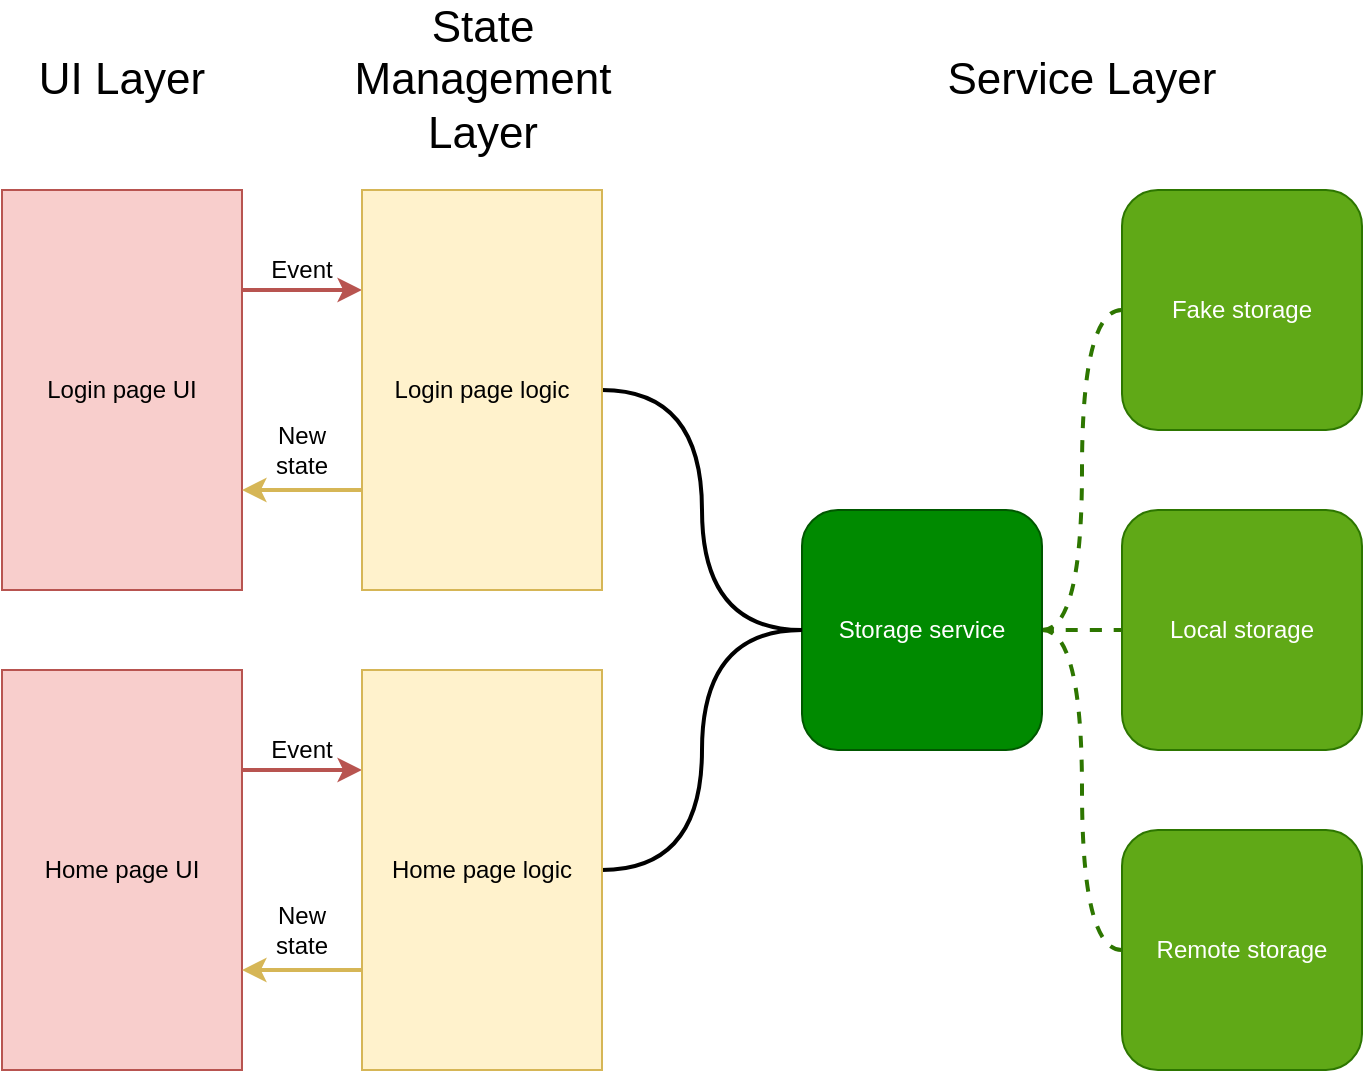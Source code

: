 <mxfile version="12.4.2" type="device" pages="1"><diagram id="nV9K6jm8_HHjvr_QIGD8" name="Page-1"><mxGraphModel dx="788" dy="1667" grid="1" gridSize="10" guides="1" tooltips="1" connect="1" arrows="1" fold="1" page="1" pageScale="1" pageWidth="850" pageHeight="1100" math="0" shadow="0"><root><mxCell id="0"/><mxCell id="1" parent="0"/><mxCell id="TuVj1vJCGJiNe7zjaon1-16" style="edgeStyle=orthogonalEdgeStyle;rounded=0;orthogonalLoop=1;jettySize=auto;html=1;exitX=1;exitY=0.25;exitDx=0;exitDy=0;entryX=0;entryY=0.25;entryDx=0;entryDy=0;fillColor=#f8cecc;strokeColor=#b85450;strokeWidth=2;" edge="1" parent="1" source="TuVj1vJCGJiNe7zjaon1-1" target="TuVj1vJCGJiNe7zjaon1-2"><mxGeometry relative="1" as="geometry"/></mxCell><mxCell id="TuVj1vJCGJiNe7zjaon1-1" value="Login page UI" style="rounded=0;whiteSpace=wrap;html=1;fillColor=#f8cecc;strokeColor=#b85450;" vertex="1" parent="1"><mxGeometry x="80" y="40" width="120" height="200" as="geometry"/></mxCell><mxCell id="TuVj1vJCGJiNe7zjaon1-17" style="edgeStyle=orthogonalEdgeStyle;rounded=0;orthogonalLoop=1;jettySize=auto;html=1;exitX=0;exitY=0.75;exitDx=0;exitDy=0;entryX=1;entryY=0.75;entryDx=0;entryDy=0;strokeWidth=2;fillColor=#fff2cc;strokeColor=#d6b656;" edge="1" parent="1" source="TuVj1vJCGJiNe7zjaon1-2" target="TuVj1vJCGJiNe7zjaon1-1"><mxGeometry relative="1" as="geometry"/></mxCell><mxCell id="TuVj1vJCGJiNe7zjaon1-26" style="edgeStyle=orthogonalEdgeStyle;rounded=0;orthogonalLoop=1;jettySize=auto;html=1;strokeWidth=2;curved=1;startArrow=none;startFill=0;endArrow=none;endFill=0;" edge="1" parent="1" source="TuVj1vJCGJiNe7zjaon1-2" target="TuVj1vJCGJiNe7zjaon1-9"><mxGeometry relative="1" as="geometry"/></mxCell><mxCell id="TuVj1vJCGJiNe7zjaon1-2" value="Login page logic" style="rounded=0;whiteSpace=wrap;html=1;fillColor=#fff2cc;strokeColor=#d6b656;" vertex="1" parent="1"><mxGeometry x="260" y="40" width="120" height="200" as="geometry"/></mxCell><mxCell id="TuVj1vJCGJiNe7zjaon1-28" style="edgeStyle=orthogonalEdgeStyle;curved=1;rounded=0;orthogonalLoop=1;jettySize=auto;html=1;entryX=0;entryY=0.5;entryDx=0;entryDy=0;startArrow=none;startFill=0;strokeWidth=2;endArrow=none;endFill=0;fillColor=#60a917;strokeColor=#2D7600;dashed=1;" edge="1" parent="1" source="TuVj1vJCGJiNe7zjaon1-9" target="TuVj1vJCGJiNe7zjaon1-12"><mxGeometry relative="1" as="geometry"/></mxCell><mxCell id="TuVj1vJCGJiNe7zjaon1-29" style="edgeStyle=orthogonalEdgeStyle;curved=1;rounded=0;orthogonalLoop=1;jettySize=auto;html=1;entryX=0;entryY=0.5;entryDx=0;entryDy=0;dashed=1;startArrow=none;startFill=0;endArrow=none;endFill=0;strokeWidth=2;fillColor=#60a917;strokeColor=#2D7600;" edge="1" parent="1" source="TuVj1vJCGJiNe7zjaon1-9" target="TuVj1vJCGJiNe7zjaon1-11"><mxGeometry relative="1" as="geometry"/></mxCell><mxCell id="TuVj1vJCGJiNe7zjaon1-30" style="edgeStyle=orthogonalEdgeStyle;curved=1;rounded=0;orthogonalLoop=1;jettySize=auto;html=1;entryX=0;entryY=0.5;entryDx=0;entryDy=0;dashed=1;startArrow=none;startFill=0;endArrow=none;endFill=0;strokeWidth=2;fillColor=#60a917;strokeColor=#2D7600;" edge="1" parent="1" source="TuVj1vJCGJiNe7zjaon1-9" target="TuVj1vJCGJiNe7zjaon1-10"><mxGeometry relative="1" as="geometry"/></mxCell><mxCell id="TuVj1vJCGJiNe7zjaon1-9" value="Storage service" style="rounded=1;whiteSpace=wrap;html=1;fillColor=#008a00;strokeColor=#005700;fontColor=#ffffff;" vertex="1" parent="1"><mxGeometry x="480" y="200" width="120" height="120" as="geometry"/></mxCell><mxCell id="TuVj1vJCGJiNe7zjaon1-10" value="Remote storage" style="rounded=1;whiteSpace=wrap;html=1;fillColor=#60a917;strokeColor=#2D7600;fontColor=#ffffff;" vertex="1" parent="1"><mxGeometry x="640" y="360" width="120" height="120" as="geometry"/></mxCell><mxCell id="TuVj1vJCGJiNe7zjaon1-11" value="Local storage" style="rounded=1;whiteSpace=wrap;html=1;fillColor=#60a917;strokeColor=#2D7600;fontColor=#ffffff;" vertex="1" parent="1"><mxGeometry x="640" y="200" width="120" height="120" as="geometry"/></mxCell><mxCell id="TuVj1vJCGJiNe7zjaon1-12" value="Fake storage" style="rounded=1;whiteSpace=wrap;html=1;fillColor=#60a917;strokeColor=#2D7600;fontColor=#ffffff;" vertex="1" parent="1"><mxGeometry x="640" y="40" width="120" height="120" as="geometry"/></mxCell><mxCell id="TuVj1vJCGJiNe7zjaon1-13" value="&lt;font style=&quot;font-size: 22px&quot;&gt;UI Layer&lt;/font&gt;" style="text;html=1;strokeColor=none;fillColor=none;align=center;verticalAlign=middle;whiteSpace=wrap;rounded=0;" vertex="1" parent="1"><mxGeometry x="80" y="-50" width="120" height="70" as="geometry"/></mxCell><mxCell id="TuVj1vJCGJiNe7zjaon1-14" value="&lt;font style=&quot;font-size: 22px&quot;&gt;State Management Layer&lt;/font&gt;" style="text;html=1;strokeColor=none;fillColor=none;align=center;verticalAlign=middle;whiteSpace=wrap;rounded=0;" vertex="1" parent="1"><mxGeometry x="247.5" y="-50" width="145" height="70" as="geometry"/></mxCell><mxCell id="TuVj1vJCGJiNe7zjaon1-15" value="&lt;font style=&quot;font-size: 22px&quot;&gt;Service Layer&lt;/font&gt;" style="text;html=1;strokeColor=none;fillColor=none;align=center;verticalAlign=middle;whiteSpace=wrap;rounded=0;" vertex="1" parent="1"><mxGeometry x="480" y="-50" width="280" height="70" as="geometry"/></mxCell><mxCell id="TuVj1vJCGJiNe7zjaon1-18" value="Event" style="text;html=1;strokeColor=none;fillColor=none;align=center;verticalAlign=middle;whiteSpace=wrap;rounded=0;" vertex="1" parent="1"><mxGeometry x="210" y="70" width="40" height="20" as="geometry"/></mxCell><mxCell id="TuVj1vJCGJiNe7zjaon1-19" value="New state" style="text;html=1;strokeColor=none;fillColor=none;align=center;verticalAlign=middle;whiteSpace=wrap;rounded=0;" vertex="1" parent="1"><mxGeometry x="210" y="150" width="40" height="40" as="geometry"/></mxCell><mxCell id="TuVj1vJCGJiNe7zjaon1-20" style="edgeStyle=orthogonalEdgeStyle;rounded=0;orthogonalLoop=1;jettySize=auto;html=1;exitX=1;exitY=0.25;exitDx=0;exitDy=0;entryX=0;entryY=0.25;entryDx=0;entryDy=0;fillColor=#f8cecc;strokeColor=#b85450;strokeWidth=2;" edge="1" parent="1" source="TuVj1vJCGJiNe7zjaon1-21" target="TuVj1vJCGJiNe7zjaon1-23"><mxGeometry relative="1" as="geometry"/></mxCell><mxCell id="TuVj1vJCGJiNe7zjaon1-21" value="Home page UI" style="rounded=0;whiteSpace=wrap;html=1;fillColor=#f8cecc;strokeColor=#b85450;" vertex="1" parent="1"><mxGeometry x="80" y="280" width="120" height="200" as="geometry"/></mxCell><mxCell id="TuVj1vJCGJiNe7zjaon1-22" style="edgeStyle=orthogonalEdgeStyle;rounded=0;orthogonalLoop=1;jettySize=auto;html=1;exitX=0;exitY=0.75;exitDx=0;exitDy=0;entryX=1;entryY=0.75;entryDx=0;entryDy=0;strokeWidth=2;fillColor=#fff2cc;strokeColor=#d6b656;" edge="1" parent="1" source="TuVj1vJCGJiNe7zjaon1-23" target="TuVj1vJCGJiNe7zjaon1-21"><mxGeometry relative="1" as="geometry"/></mxCell><mxCell id="TuVj1vJCGJiNe7zjaon1-27" style="edgeStyle=orthogonalEdgeStyle;curved=1;rounded=0;orthogonalLoop=1;jettySize=auto;html=1;entryX=0;entryY=0.5;entryDx=0;entryDy=0;startArrow=none;startFill=0;strokeWidth=2;endArrow=none;endFill=0;" edge="1" parent="1" source="TuVj1vJCGJiNe7zjaon1-23" target="TuVj1vJCGJiNe7zjaon1-9"><mxGeometry relative="1" as="geometry"/></mxCell><mxCell id="TuVj1vJCGJiNe7zjaon1-23" value="Home page logic" style="rounded=0;whiteSpace=wrap;html=1;fillColor=#fff2cc;strokeColor=#d6b656;" vertex="1" parent="1"><mxGeometry x="260" y="280" width="120" height="200" as="geometry"/></mxCell><mxCell id="TuVj1vJCGJiNe7zjaon1-24" value="Event" style="text;html=1;strokeColor=none;fillColor=none;align=center;verticalAlign=middle;whiteSpace=wrap;rounded=0;" vertex="1" parent="1"><mxGeometry x="210" y="310" width="40" height="20" as="geometry"/></mxCell><mxCell id="TuVj1vJCGJiNe7zjaon1-25" value="New state" style="text;html=1;strokeColor=none;fillColor=none;align=center;verticalAlign=middle;whiteSpace=wrap;rounded=0;" vertex="1" parent="1"><mxGeometry x="210" y="390" width="40" height="40" as="geometry"/></mxCell></root></mxGraphModel></diagram></mxfile>